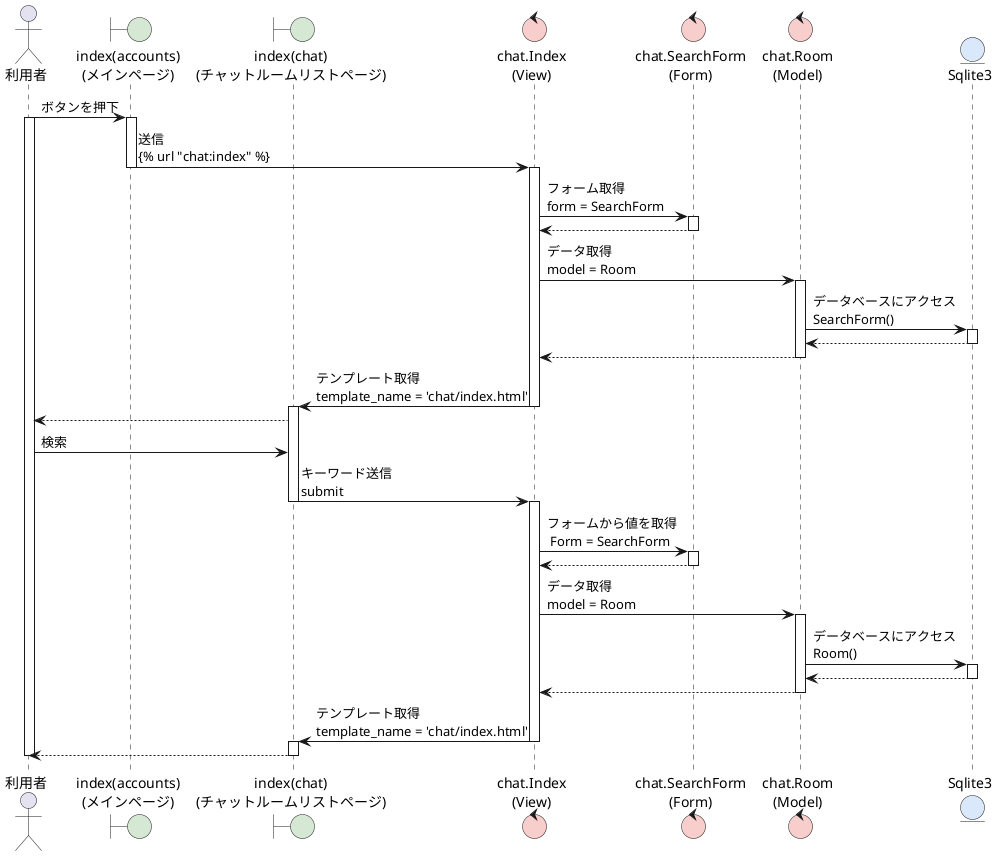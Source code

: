 @startuml ChatListSearch
actor 利用者 as user
boundary "index(accounts)\n(メインページ)" as main #d5e8d4
boundary "index(chat)\n(チャットルームリストページ)" as cl #d5e8d4

control "chat.Index\n(View)" as inView #f8cecc
control "chat.SearchForm\n(Form)" as Form #f8cecc
control "chat.Room\n(Model)" as Model #f8cecc

entity "Sqlite3" as db #dae8fc

user ->  main:ボタンを押下
activate user
activate main
main -> inView :送信\n{% url "chat:index" %}
deactivate main
activate inView
inView -> Form :フォーム取得\nform = SearchForm
activate Form
Form --> inView
deactivate Form
inView -> Model :データ取得\nmodel = Room
activate Model
Model -> db :データベースにアクセス\nSearchForm()
activate db
db --> Model
deactivate db
Model --> inView
deactivate Model
inView -> cl :テンプレート取得\ntemplate_name = 'chat/index.html'
deactivate inView
activate cl
cl --> user


user -> cl:検索

cl -> inView :キーワード送信\nsubmit
deactivate cl
activate inView
inView -> Form :フォームから値を取得\n Form = SearchForm
activate Form
Form --> inView
deactivate Form
inView -> Model :データ取得\nmodel = Room
activate Model
Model -> db :データベースにアクセス\nRoom()
activate db
db --> Model
deactivate db
Model --> inView
deactivate Model
inView -> cl :テンプレート取得\ntemplate_name = 'chat/index.html'
deactivate inView
activate cl
cl --> user
deactivate cl
deactivate user
@enduml